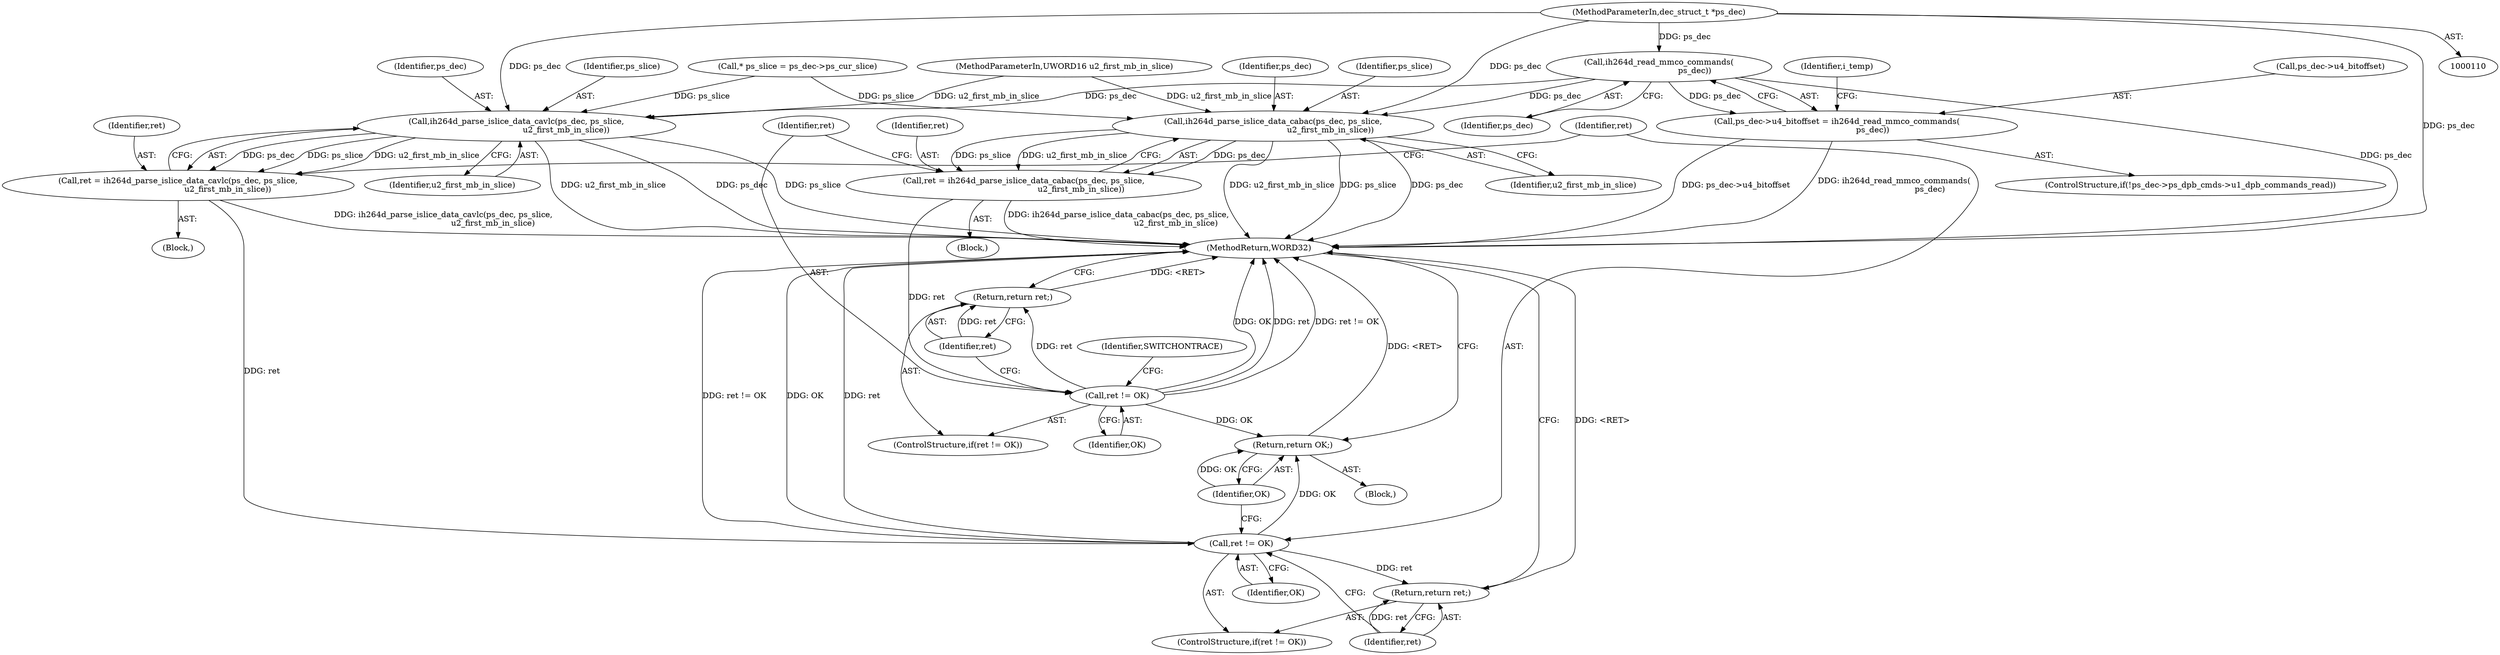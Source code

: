 digraph "1_Android_943323f1d9d3dd5c2634deb26cbe72343ca6b3db_1@API" {
"1000164" [label="(Call,ih264d_read_mmco_commands(\n                            ps_dec))"];
"1000111" [label="(MethodParameterIn,dec_struct_t *ps_dec)"];
"1000160" [label="(Call,ps_dec->u4_bitoffset = ih264d_read_mmco_commands(\n                            ps_dec))"];
"1000376" [label="(Call,ih264d_parse_islice_data_cabac(ps_dec, ps_slice,\n                                             u2_first_mb_in_slice))"];
"1000374" [label="(Call,ret = ih264d_parse_islice_data_cabac(ps_dec, ps_slice,\n                                             u2_first_mb_in_slice))"];
"1000381" [label="(Call,ret != OK)"];
"1000384" [label="(Return,return ret;)"];
"1000420" [label="(Return,return OK;)"];
"1000410" [label="(Call,ih264d_parse_islice_data_cavlc(ps_dec, ps_slice,\n                                       u2_first_mb_in_slice))"];
"1000408" [label="(Call,ret = ih264d_parse_islice_data_cavlc(ps_dec, ps_slice,\n                                       u2_first_mb_in_slice))"];
"1000415" [label="(Call,ret != OK)"];
"1000418" [label="(Return,return ret;)"];
"1000385" [label="(Identifier,ret)"];
"1000418" [label="(Return,return ret;)"];
"1000382" [label="(Identifier,ret)"];
"1000111" [label="(MethodParameterIn,dec_struct_t *ps_dec)"];
"1000410" [label="(Call,ih264d_parse_islice_data_cavlc(ps_dec, ps_slice,\n                                       u2_first_mb_in_slice))"];
"1000421" [label="(Identifier,OK)"];
"1000375" [label="(Identifier,ret)"];
"1000380" [label="(ControlStructure,if(ret != OK))"];
"1000413" [label="(Identifier,u2_first_mb_in_slice)"];
"1000113" [label="(Block,)"];
"1000379" [label="(Identifier,u2_first_mb_in_slice)"];
"1000422" [label="(MethodReturn,WORD32)"];
"1000376" [label="(Call,ih264d_parse_islice_data_cabac(ps_dec, ps_slice,\n                                             u2_first_mb_in_slice))"];
"1000411" [label="(Identifier,ps_dec)"];
"1000408" [label="(Call,ret = ih264d_parse_islice_data_cavlc(ps_dec, ps_slice,\n                                       u2_first_mb_in_slice))"];
"1000419" [label="(Identifier,ret)"];
"1000389" [label="(Block,)"];
"1000112" [label="(MethodParameterIn,UWORD16 u2_first_mb_in_slice)"];
"1000383" [label="(Identifier,OK)"];
"1000377" [label="(Identifier,ps_dec)"];
"1000165" [label="(Identifier,ps_dec)"];
"1000161" [label="(Call,ps_dec->u4_bitoffset)"];
"1000353" [label="(Block,)"];
"1000378" [label="(Identifier,ps_slice)"];
"1000415" [label="(Call,ret != OK)"];
"1000414" [label="(ControlStructure,if(ret != OK))"];
"1000381" [label="(Call,ret != OK)"];
"1000177" [label="(Identifier,i_temp)"];
"1000384" [label="(Return,return ret;)"];
"1000164" [label="(Call,ih264d_read_mmco_commands(\n                            ps_dec))"];
"1000160" [label="(Call,ps_dec->u4_bitoffset = ih264d_read_mmco_commands(\n                            ps_dec))"];
"1000416" [label="(Identifier,ret)"];
"1000386" [label="(Identifier,SWITCHONTRACE)"];
"1000412" [label="(Identifier,ps_slice)"];
"1000409" [label="(Identifier,ret)"];
"1000153" [label="(ControlStructure,if(!ps_dec->ps_dpb_cmds->u1_dpb_commands_read))"];
"1000374" [label="(Call,ret = ih264d_parse_islice_data_cabac(ps_dec, ps_slice,\n                                             u2_first_mb_in_slice))"];
"1000121" [label="(Call,* ps_slice = ps_dec->ps_cur_slice)"];
"1000420" [label="(Return,return OK;)"];
"1000417" [label="(Identifier,OK)"];
"1000164" -> "1000160"  [label="AST: "];
"1000164" -> "1000165"  [label="CFG: "];
"1000165" -> "1000164"  [label="AST: "];
"1000160" -> "1000164"  [label="CFG: "];
"1000164" -> "1000422"  [label="DDG: ps_dec"];
"1000164" -> "1000160"  [label="DDG: ps_dec"];
"1000111" -> "1000164"  [label="DDG: ps_dec"];
"1000164" -> "1000376"  [label="DDG: ps_dec"];
"1000164" -> "1000410"  [label="DDG: ps_dec"];
"1000111" -> "1000110"  [label="AST: "];
"1000111" -> "1000422"  [label="DDG: ps_dec"];
"1000111" -> "1000376"  [label="DDG: ps_dec"];
"1000111" -> "1000410"  [label="DDG: ps_dec"];
"1000160" -> "1000153"  [label="AST: "];
"1000161" -> "1000160"  [label="AST: "];
"1000177" -> "1000160"  [label="CFG: "];
"1000160" -> "1000422"  [label="DDG: ih264d_read_mmco_commands(\n                            ps_dec)"];
"1000160" -> "1000422"  [label="DDG: ps_dec->u4_bitoffset"];
"1000376" -> "1000374"  [label="AST: "];
"1000376" -> "1000379"  [label="CFG: "];
"1000377" -> "1000376"  [label="AST: "];
"1000378" -> "1000376"  [label="AST: "];
"1000379" -> "1000376"  [label="AST: "];
"1000374" -> "1000376"  [label="CFG: "];
"1000376" -> "1000422"  [label="DDG: ps_dec"];
"1000376" -> "1000422"  [label="DDG: u2_first_mb_in_slice"];
"1000376" -> "1000422"  [label="DDG: ps_slice"];
"1000376" -> "1000374"  [label="DDG: ps_dec"];
"1000376" -> "1000374"  [label="DDG: ps_slice"];
"1000376" -> "1000374"  [label="DDG: u2_first_mb_in_slice"];
"1000121" -> "1000376"  [label="DDG: ps_slice"];
"1000112" -> "1000376"  [label="DDG: u2_first_mb_in_slice"];
"1000374" -> "1000353"  [label="AST: "];
"1000375" -> "1000374"  [label="AST: "];
"1000382" -> "1000374"  [label="CFG: "];
"1000374" -> "1000422"  [label="DDG: ih264d_parse_islice_data_cabac(ps_dec, ps_slice,\n                                             u2_first_mb_in_slice)"];
"1000374" -> "1000381"  [label="DDG: ret"];
"1000381" -> "1000380"  [label="AST: "];
"1000381" -> "1000383"  [label="CFG: "];
"1000382" -> "1000381"  [label="AST: "];
"1000383" -> "1000381"  [label="AST: "];
"1000385" -> "1000381"  [label="CFG: "];
"1000386" -> "1000381"  [label="CFG: "];
"1000381" -> "1000422"  [label="DDG: OK"];
"1000381" -> "1000422"  [label="DDG: ret"];
"1000381" -> "1000422"  [label="DDG: ret != OK"];
"1000381" -> "1000384"  [label="DDG: ret"];
"1000381" -> "1000420"  [label="DDG: OK"];
"1000384" -> "1000380"  [label="AST: "];
"1000384" -> "1000385"  [label="CFG: "];
"1000385" -> "1000384"  [label="AST: "];
"1000422" -> "1000384"  [label="CFG: "];
"1000384" -> "1000422"  [label="DDG: <RET>"];
"1000385" -> "1000384"  [label="DDG: ret"];
"1000420" -> "1000113"  [label="AST: "];
"1000420" -> "1000421"  [label="CFG: "];
"1000421" -> "1000420"  [label="AST: "];
"1000422" -> "1000420"  [label="CFG: "];
"1000420" -> "1000422"  [label="DDG: <RET>"];
"1000421" -> "1000420"  [label="DDG: OK"];
"1000415" -> "1000420"  [label="DDG: OK"];
"1000410" -> "1000408"  [label="AST: "];
"1000410" -> "1000413"  [label="CFG: "];
"1000411" -> "1000410"  [label="AST: "];
"1000412" -> "1000410"  [label="AST: "];
"1000413" -> "1000410"  [label="AST: "];
"1000408" -> "1000410"  [label="CFG: "];
"1000410" -> "1000422"  [label="DDG: ps_dec"];
"1000410" -> "1000422"  [label="DDG: ps_slice"];
"1000410" -> "1000422"  [label="DDG: u2_first_mb_in_slice"];
"1000410" -> "1000408"  [label="DDG: ps_dec"];
"1000410" -> "1000408"  [label="DDG: ps_slice"];
"1000410" -> "1000408"  [label="DDG: u2_first_mb_in_slice"];
"1000121" -> "1000410"  [label="DDG: ps_slice"];
"1000112" -> "1000410"  [label="DDG: u2_first_mb_in_slice"];
"1000408" -> "1000389"  [label="AST: "];
"1000409" -> "1000408"  [label="AST: "];
"1000416" -> "1000408"  [label="CFG: "];
"1000408" -> "1000422"  [label="DDG: ih264d_parse_islice_data_cavlc(ps_dec, ps_slice,\n                                       u2_first_mb_in_slice)"];
"1000408" -> "1000415"  [label="DDG: ret"];
"1000415" -> "1000414"  [label="AST: "];
"1000415" -> "1000417"  [label="CFG: "];
"1000416" -> "1000415"  [label="AST: "];
"1000417" -> "1000415"  [label="AST: "];
"1000419" -> "1000415"  [label="CFG: "];
"1000421" -> "1000415"  [label="CFG: "];
"1000415" -> "1000422"  [label="DDG: ret"];
"1000415" -> "1000422"  [label="DDG: ret != OK"];
"1000415" -> "1000422"  [label="DDG: OK"];
"1000415" -> "1000418"  [label="DDG: ret"];
"1000418" -> "1000414"  [label="AST: "];
"1000418" -> "1000419"  [label="CFG: "];
"1000419" -> "1000418"  [label="AST: "];
"1000422" -> "1000418"  [label="CFG: "];
"1000418" -> "1000422"  [label="DDG: <RET>"];
"1000419" -> "1000418"  [label="DDG: ret"];
}
